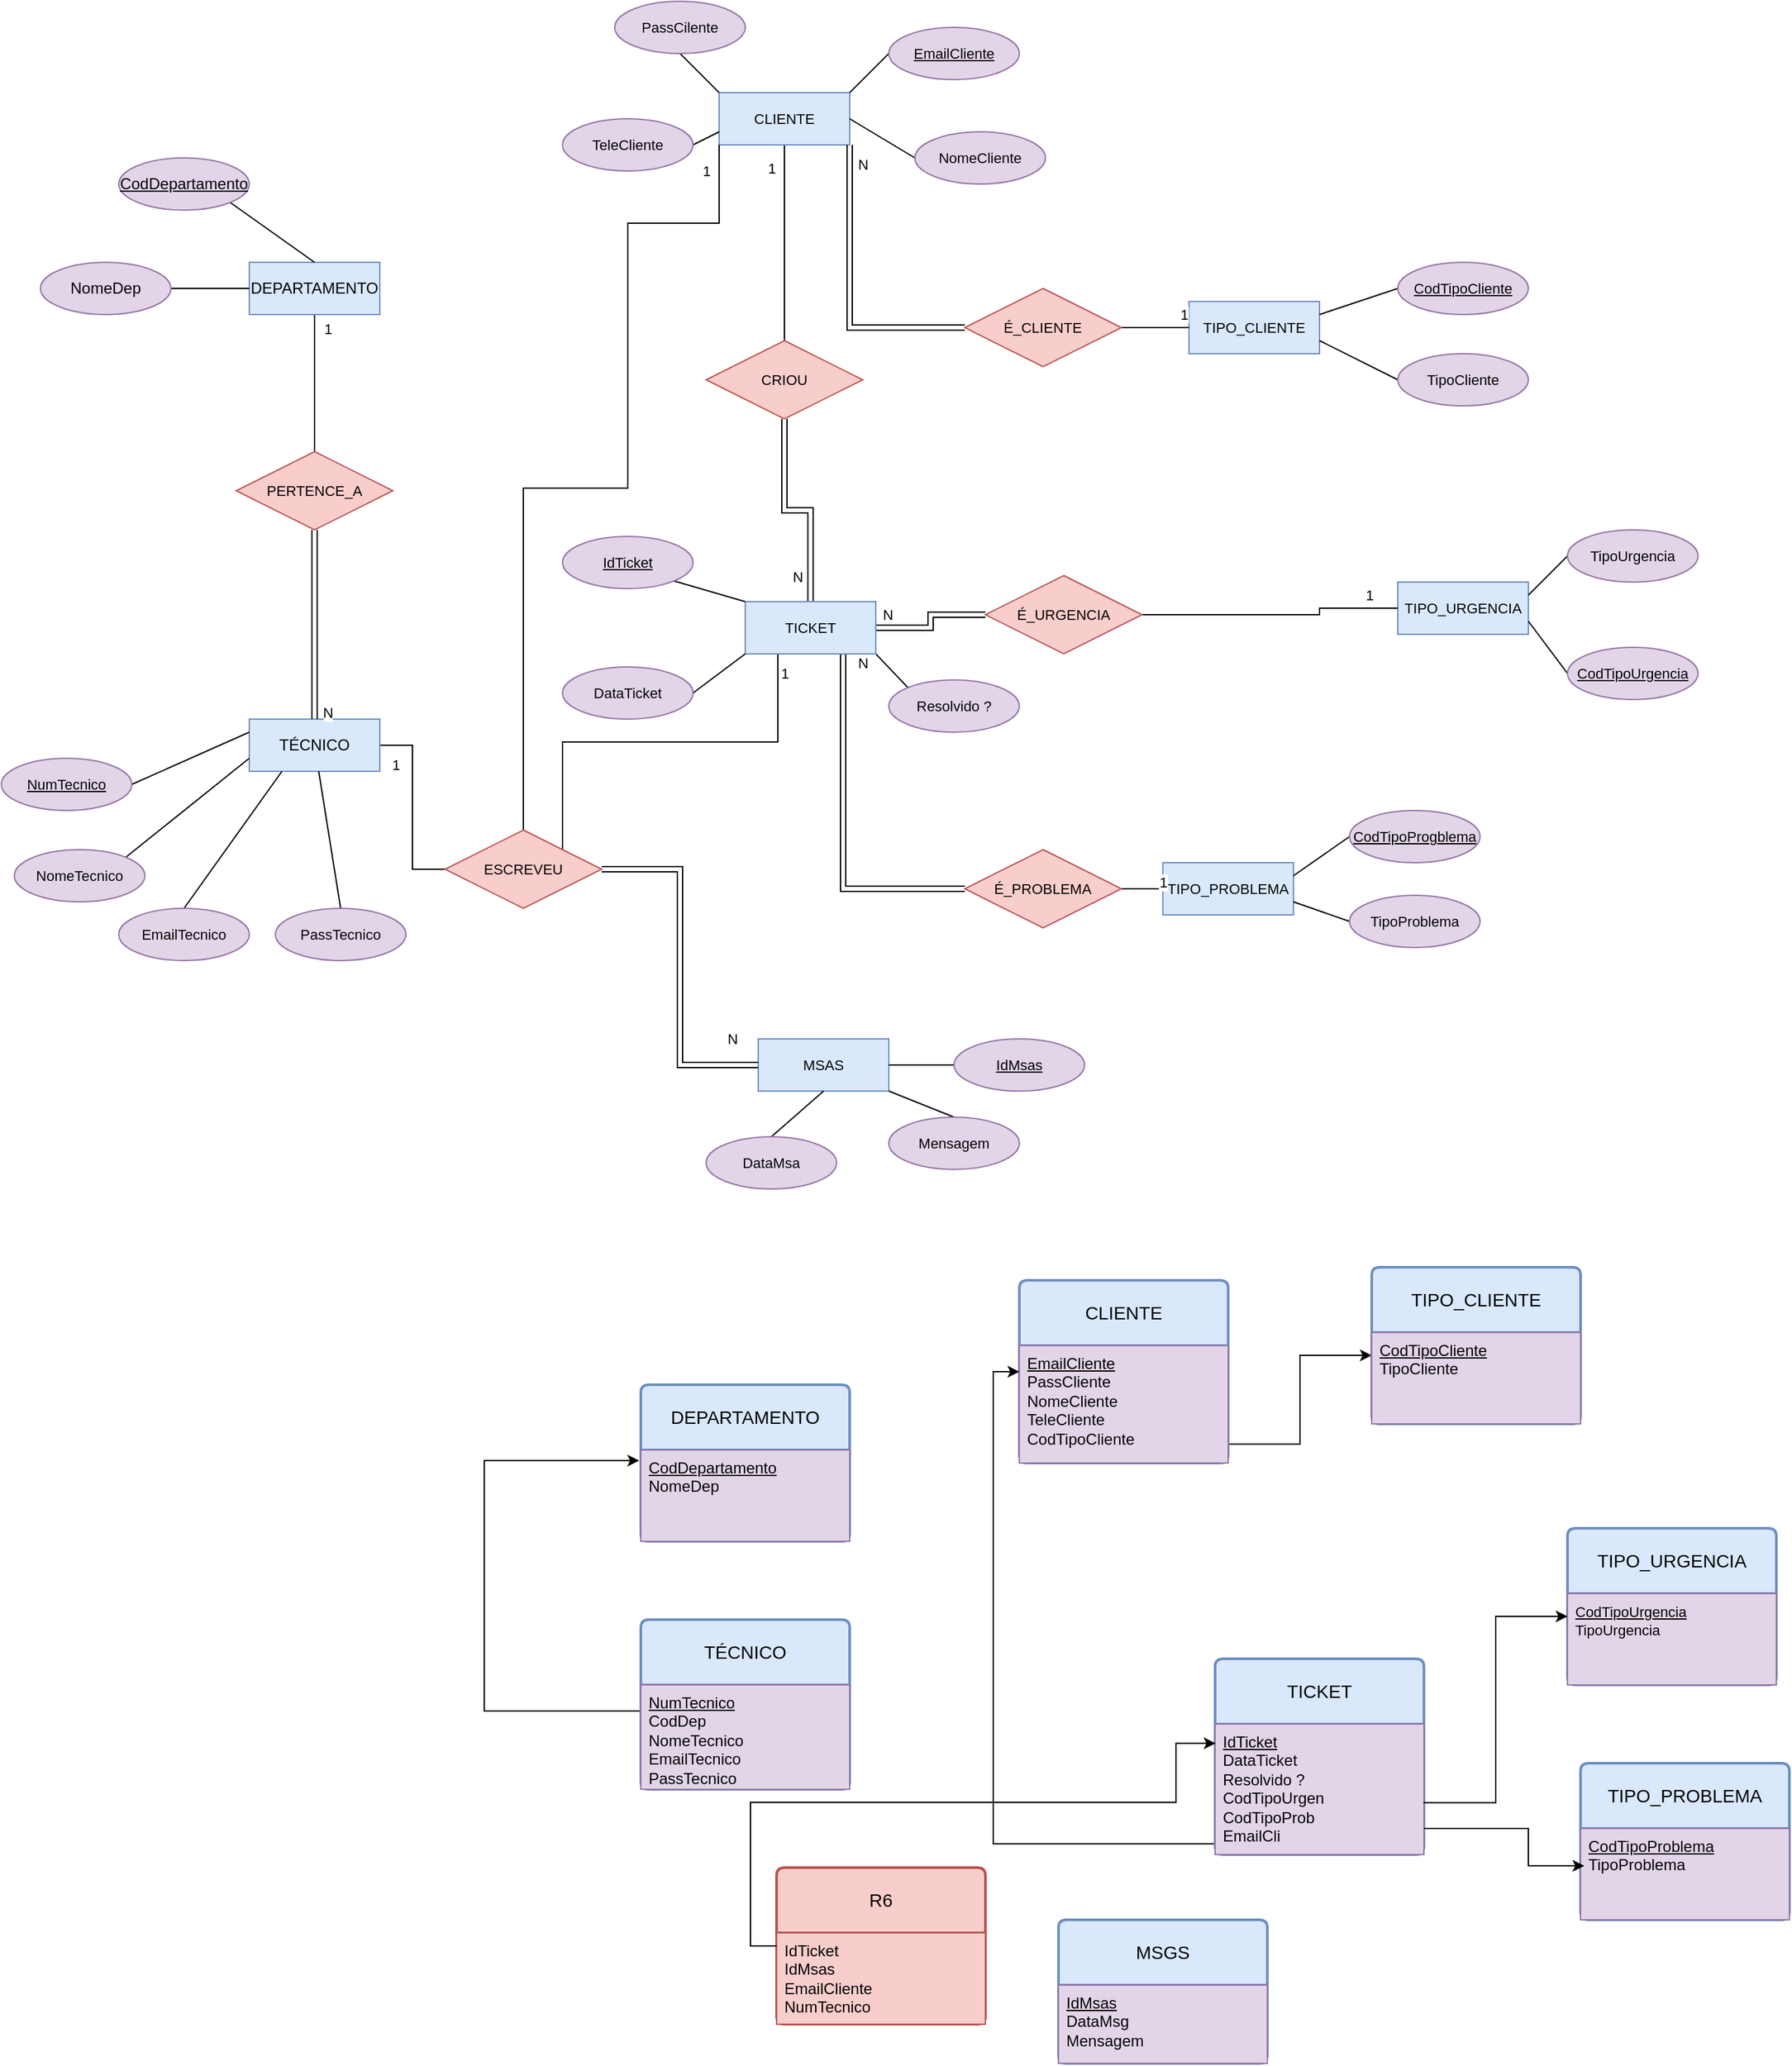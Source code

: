 <mxfile version="28.2.7">
  <diagram name="Página-1" id="ovCe7hbLdK3G4paKLihs">
    <mxGraphModel dx="2222" dy="2057" grid="1" gridSize="10" guides="1" tooltips="1" connect="1" arrows="1" fold="1" page="1" pageScale="1" pageWidth="827" pageHeight="1169" math="0" shadow="0">
      <root>
        <mxCell id="0" />
        <mxCell id="1" parent="0" />
        <mxCell id="nXeLx6OuXh_c5-dd6drx-55" style="edgeStyle=orthogonalEdgeStyle;shape=connector;rounded=0;orthogonalLoop=1;jettySize=auto;html=1;exitX=0.5;exitY=1;exitDx=0;exitDy=0;entryX=0.5;entryY=0;entryDx=0;entryDy=0;strokeColor=default;align=center;verticalAlign=middle;fontFamily=Helvetica;fontSize=11;fontColor=default;labelBackgroundColor=default;endArrow=none;endFill=0;" parent="1" source="nXeLx6OuXh_c5-dd6drx-1" target="nXeLx6OuXh_c5-dd6drx-54" edge="1">
          <mxGeometry relative="1" as="geometry" />
        </mxCell>
        <mxCell id="nXeLx6OuXh_c5-dd6drx-58" value="1" style="edgeLabel;html=1;align=center;verticalAlign=middle;resizable=0;points=[];fontFamily=Helvetica;fontSize=11;fontColor=default;labelBackgroundColor=default;" parent="nXeLx6OuXh_c5-dd6drx-55" vertex="1" connectable="0">
          <mxGeometry x="-0.873" y="2" relative="1" as="geometry">
            <mxPoint x="8" y="4" as="offset" />
          </mxGeometry>
        </mxCell>
        <mxCell id="nXeLx6OuXh_c5-dd6drx-1" value="DEPARTAMENTO" style="whiteSpace=wrap;html=1;align=center;fillColor=#dae8fc;strokeColor=#6c8ebf;labelBackgroundColor=none;" parent="1" vertex="1">
          <mxGeometry x="-620" y="-940" width="100" height="40" as="geometry" />
        </mxCell>
        <mxCell id="nXeLx6OuXh_c5-dd6drx-6" style="rounded=0;orthogonalLoop=1;jettySize=auto;html=1;exitX=1;exitY=1;exitDx=0;exitDy=0;entryX=0.5;entryY=0;entryDx=0;entryDy=0;endArrow=none;endFill=0;" parent="1" source="nXeLx6OuXh_c5-dd6drx-3" target="nXeLx6OuXh_c5-dd6drx-1" edge="1">
          <mxGeometry relative="1" as="geometry" />
        </mxCell>
        <mxCell id="nXeLx6OuXh_c5-dd6drx-3" value="CodDepartamento" style="ellipse;whiteSpace=wrap;html=1;align=center;fontStyle=4;labelBackgroundColor=none;fillColor=#e1d5e7;strokeColor=#9673a6;" parent="1" vertex="1">
          <mxGeometry x="-720" y="-1020" width="100" height="40" as="geometry" />
        </mxCell>
        <mxCell id="nXeLx6OuXh_c5-dd6drx-7" style="edgeStyle=none;shape=connector;rounded=0;orthogonalLoop=1;jettySize=auto;html=1;exitX=1;exitY=0.5;exitDx=0;exitDy=0;entryX=0;entryY=0.5;entryDx=0;entryDy=0;strokeColor=default;align=center;verticalAlign=middle;fontFamily=Helvetica;fontSize=11;fontColor=default;labelBackgroundColor=default;endArrow=none;endFill=0;" parent="1" source="nXeLx6OuXh_c5-dd6drx-4" target="nXeLx6OuXh_c5-dd6drx-1" edge="1">
          <mxGeometry relative="1" as="geometry" />
        </mxCell>
        <mxCell id="nXeLx6OuXh_c5-dd6drx-4" value="NomeDep" style="ellipse;whiteSpace=wrap;html=1;align=center;labelBackgroundColor=none;fillColor=#e1d5e7;strokeColor=#9673a6;" parent="1" vertex="1">
          <mxGeometry x="-780" y="-940" width="100" height="40" as="geometry" />
        </mxCell>
        <mxCell id="nXeLx6OuXh_c5-dd6drx-82" style="edgeStyle=orthogonalEdgeStyle;shape=connector;rounded=0;orthogonalLoop=1;jettySize=auto;html=1;exitX=1;exitY=0.5;exitDx=0;exitDy=0;entryX=0;entryY=0.5;entryDx=0;entryDy=0;strokeColor=default;align=center;verticalAlign=middle;fontFamily=Helvetica;fontSize=11;fontColor=default;labelBackgroundColor=default;endArrow=none;endFill=0;" parent="1" source="nXeLx6OuXh_c5-dd6drx-5" target="nXeLx6OuXh_c5-dd6drx-81" edge="1">
          <mxGeometry relative="1" as="geometry" />
        </mxCell>
        <mxCell id="nXeLx6OuXh_c5-dd6drx-86" value="1" style="edgeLabel;html=1;align=center;verticalAlign=middle;resizable=0;points=[];fontFamily=Helvetica;fontSize=11;fontColor=default;labelBackgroundColor=default;" parent="nXeLx6OuXh_c5-dd6drx-82" vertex="1" connectable="0">
          <mxGeometry x="-0.836" y="-3" relative="1" as="geometry">
            <mxPoint y="12" as="offset" />
          </mxGeometry>
        </mxCell>
        <mxCell id="nXeLx6OuXh_c5-dd6drx-5" value="TÉCNICO" style="whiteSpace=wrap;html=1;align=center;fillColor=#dae8fc;strokeColor=#6c8ebf;labelBackgroundColor=none;" parent="1" vertex="1">
          <mxGeometry x="-620" y="-590" width="100" height="40" as="geometry" />
        </mxCell>
        <mxCell id="nXeLx6OuXh_c5-dd6drx-15" style="edgeStyle=none;shape=connector;rounded=0;orthogonalLoop=1;jettySize=auto;html=1;exitX=1;exitY=0.5;exitDx=0;exitDy=0;entryX=0;entryY=0.25;entryDx=0;entryDy=0;strokeColor=default;align=center;verticalAlign=middle;fontFamily=Helvetica;fontSize=11;fontColor=default;labelBackgroundColor=default;endArrow=none;endFill=0;" parent="1" source="nXeLx6OuXh_c5-dd6drx-8" target="nXeLx6OuXh_c5-dd6drx-5" edge="1">
          <mxGeometry relative="1" as="geometry" />
        </mxCell>
        <mxCell id="nXeLx6OuXh_c5-dd6drx-8" value="NumTecnico" style="ellipse;whiteSpace=wrap;html=1;align=center;fontStyle=4;fontFamily=Helvetica;fontSize=11;labelBackgroundColor=none;fillColor=#e1d5e7;strokeColor=#9673a6;" parent="1" vertex="1">
          <mxGeometry x="-810" y="-560" width="100" height="40" as="geometry" />
        </mxCell>
        <mxCell id="nXeLx6OuXh_c5-dd6drx-14" style="edgeStyle=none;shape=connector;rounded=0;orthogonalLoop=1;jettySize=auto;html=1;exitX=1;exitY=0;exitDx=0;exitDy=0;entryX=0;entryY=0.75;entryDx=0;entryDy=0;strokeColor=default;align=center;verticalAlign=middle;fontFamily=Helvetica;fontSize=11;fontColor=default;labelBackgroundColor=default;endArrow=none;endFill=0;" parent="1" source="nXeLx6OuXh_c5-dd6drx-9" target="nXeLx6OuXh_c5-dd6drx-5" edge="1">
          <mxGeometry relative="1" as="geometry" />
        </mxCell>
        <mxCell id="nXeLx6OuXh_c5-dd6drx-9" value="NomeTecnico" style="ellipse;whiteSpace=wrap;html=1;align=center;fontFamily=Helvetica;fontSize=11;labelBackgroundColor=none;fillColor=#e1d5e7;strokeColor=#9673a6;" parent="1" vertex="1">
          <mxGeometry x="-800" y="-490" width="100" height="40" as="geometry" />
        </mxCell>
        <mxCell id="nXeLx6OuXh_c5-dd6drx-12" style="edgeStyle=none;shape=connector;rounded=0;orthogonalLoop=1;jettySize=auto;html=1;exitX=0.5;exitY=0;exitDx=0;exitDy=0;strokeColor=default;align=center;verticalAlign=middle;fontFamily=Helvetica;fontSize=11;fontColor=default;labelBackgroundColor=default;endArrow=none;endFill=0;" parent="1" source="nXeLx6OuXh_c5-dd6drx-10" target="nXeLx6OuXh_c5-dd6drx-5" edge="1">
          <mxGeometry relative="1" as="geometry">
            <mxPoint x="-635" y="-375" as="targetPoint" />
          </mxGeometry>
        </mxCell>
        <mxCell id="nXeLx6OuXh_c5-dd6drx-10" value="PassTecnico" style="ellipse;whiteSpace=wrap;html=1;align=center;fontFamily=Helvetica;fontSize=11;labelBackgroundColor=none;fillColor=#e1d5e7;strokeColor=#9673a6;" parent="1" vertex="1">
          <mxGeometry x="-600" y="-445" width="100" height="40" as="geometry" />
        </mxCell>
        <mxCell id="nXeLx6OuXh_c5-dd6drx-13" style="edgeStyle=none;shape=connector;rounded=0;orthogonalLoop=1;jettySize=auto;html=1;exitX=0.5;exitY=0;exitDx=0;exitDy=0;entryX=0.25;entryY=1;entryDx=0;entryDy=0;strokeColor=default;align=center;verticalAlign=middle;fontFamily=Helvetica;fontSize=11;fontColor=default;labelBackgroundColor=default;endArrow=none;endFill=0;" parent="1" source="nXeLx6OuXh_c5-dd6drx-11" target="nXeLx6OuXh_c5-dd6drx-5" edge="1">
          <mxGeometry relative="1" as="geometry" />
        </mxCell>
        <mxCell id="nXeLx6OuXh_c5-dd6drx-11" value="EmailTecnico" style="ellipse;whiteSpace=wrap;html=1;align=center;fontFamily=Helvetica;fontSize=11;labelBackgroundColor=none;fillColor=#e1d5e7;strokeColor=#9673a6;" parent="1" vertex="1">
          <mxGeometry x="-720" y="-445" width="100" height="40" as="geometry" />
        </mxCell>
        <mxCell id="nXeLx6OuXh_c5-dd6drx-61" style="edgeStyle=orthogonalEdgeStyle;shape=connector;rounded=0;orthogonalLoop=1;jettySize=auto;html=1;exitX=0.5;exitY=1;exitDx=0;exitDy=0;entryX=0.5;entryY=0;entryDx=0;entryDy=0;strokeColor=default;align=center;verticalAlign=middle;fontFamily=Helvetica;fontSize=11;fontColor=default;labelBackgroundColor=default;endArrow=none;endFill=0;" parent="1" source="nXeLx6OuXh_c5-dd6drx-16" target="nXeLx6OuXh_c5-dd6drx-60" edge="1">
          <mxGeometry relative="1" as="geometry" />
        </mxCell>
        <mxCell id="nXeLx6OuXh_c5-dd6drx-63" value="1" style="edgeLabel;html=1;align=center;verticalAlign=middle;resizable=0;points=[];fontFamily=Helvetica;fontSize=11;fontColor=default;labelBackgroundColor=default;" parent="nXeLx6OuXh_c5-dd6drx-61" vertex="1" connectable="0">
          <mxGeometry x="-0.705" y="-3" relative="1" as="geometry">
            <mxPoint x="-7" y="-4" as="offset" />
          </mxGeometry>
        </mxCell>
        <mxCell id="nXeLx6OuXh_c5-dd6drx-16" value="CLIENTE" style="whiteSpace=wrap;html=1;align=center;fontFamily=Helvetica;fontSize=11;labelBackgroundColor=none;fillColor=#dae8fc;strokeColor=#6c8ebf;" parent="1" vertex="1">
          <mxGeometry x="-260" y="-1070" width="100" height="40" as="geometry" />
        </mxCell>
        <mxCell id="nXeLx6OuXh_c5-dd6drx-27" style="edgeStyle=none;shape=connector;rounded=0;orthogonalLoop=1;jettySize=auto;html=1;exitX=0;exitY=0.5;exitDx=0;exitDy=0;entryX=1;entryY=0;entryDx=0;entryDy=0;strokeColor=default;align=center;verticalAlign=middle;fontFamily=Helvetica;fontSize=11;fontColor=default;labelBackgroundColor=default;endArrow=none;endFill=0;" parent="1" source="nXeLx6OuXh_c5-dd6drx-18" target="nXeLx6OuXh_c5-dd6drx-16" edge="1">
          <mxGeometry relative="1" as="geometry" />
        </mxCell>
        <mxCell id="nXeLx6OuXh_c5-dd6drx-18" value="EmailCliente" style="ellipse;whiteSpace=wrap;html=1;align=center;fontStyle=4;fontFamily=Helvetica;fontSize=11;labelBackgroundColor=none;fillColor=#e1d5e7;strokeColor=#9673a6;" parent="1" vertex="1">
          <mxGeometry x="-130" y="-1120" width="100" height="40" as="geometry" />
        </mxCell>
        <mxCell id="nXeLx6OuXh_c5-dd6drx-28" style="edgeStyle=none;shape=connector;rounded=0;orthogonalLoop=1;jettySize=auto;html=1;exitX=0;exitY=0.5;exitDx=0;exitDy=0;entryX=1;entryY=0.5;entryDx=0;entryDy=0;strokeColor=default;align=center;verticalAlign=middle;fontFamily=Helvetica;fontSize=11;fontColor=default;labelBackgroundColor=default;endArrow=none;endFill=0;" parent="1" source="nXeLx6OuXh_c5-dd6drx-19" target="nXeLx6OuXh_c5-dd6drx-16" edge="1">
          <mxGeometry relative="1" as="geometry" />
        </mxCell>
        <mxCell id="nXeLx6OuXh_c5-dd6drx-19" value="NomeCliente" style="ellipse;whiteSpace=wrap;html=1;align=center;fontFamily=Helvetica;fontSize=11;labelBackgroundColor=none;fillColor=#e1d5e7;strokeColor=#9673a6;" parent="1" vertex="1">
          <mxGeometry x="-110" y="-1040" width="100" height="40" as="geometry" />
        </mxCell>
        <mxCell id="nXeLx6OuXh_c5-dd6drx-29" style="edgeStyle=none;shape=connector;rounded=0;orthogonalLoop=1;jettySize=auto;html=1;exitX=0.5;exitY=1;exitDx=0;exitDy=0;entryX=0;entryY=0;entryDx=0;entryDy=0;strokeColor=default;align=center;verticalAlign=middle;fontFamily=Helvetica;fontSize=11;fontColor=default;labelBackgroundColor=default;endArrow=none;endFill=0;" parent="1" source="nXeLx6OuXh_c5-dd6drx-20" target="nXeLx6OuXh_c5-dd6drx-16" edge="1">
          <mxGeometry relative="1" as="geometry" />
        </mxCell>
        <mxCell id="nXeLx6OuXh_c5-dd6drx-20" value="PassCilente" style="ellipse;whiteSpace=wrap;html=1;align=center;fontFamily=Helvetica;fontSize=11;labelBackgroundColor=none;fillColor=#e1d5e7;strokeColor=#9673a6;" parent="1" vertex="1">
          <mxGeometry x="-340" y="-1140" width="100" height="40" as="geometry" />
        </mxCell>
        <mxCell id="nXeLx6OuXh_c5-dd6drx-21" value="MSAS" style="whiteSpace=wrap;html=1;align=center;fontFamily=Helvetica;fontSize=11;labelBackgroundColor=none;fillColor=#dae8fc;strokeColor=#6c8ebf;" parent="1" vertex="1">
          <mxGeometry x="-230" y="-345" width="100" height="40" as="geometry" />
        </mxCell>
        <mxCell id="nXeLx6OuXh_c5-dd6drx-25" style="edgeStyle=none;shape=connector;rounded=0;orthogonalLoop=1;jettySize=auto;html=1;exitX=0.5;exitY=0;exitDx=0;exitDy=0;entryX=0.5;entryY=1;entryDx=0;entryDy=0;strokeColor=default;align=center;verticalAlign=middle;fontFamily=Helvetica;fontSize=11;fontColor=default;labelBackgroundColor=default;endArrow=none;endFill=0;" parent="1" source="nXeLx6OuXh_c5-dd6drx-22" target="nXeLx6OuXh_c5-dd6drx-21" edge="1">
          <mxGeometry relative="1" as="geometry" />
        </mxCell>
        <mxCell id="nXeLx6OuXh_c5-dd6drx-22" value="DataMsa" style="ellipse;whiteSpace=wrap;html=1;align=center;fontFamily=Helvetica;fontSize=11;labelBackgroundColor=none;fillColor=#e1d5e7;strokeColor=#9673a6;" parent="1" vertex="1">
          <mxGeometry x="-270" y="-270" width="100" height="40" as="geometry" />
        </mxCell>
        <mxCell id="nXeLx6OuXh_c5-dd6drx-24" style="edgeStyle=none;shape=connector;rounded=0;orthogonalLoop=1;jettySize=auto;html=1;exitX=0.5;exitY=0;exitDx=0;exitDy=0;entryX=1;entryY=1;entryDx=0;entryDy=0;strokeColor=default;align=center;verticalAlign=middle;fontFamily=Helvetica;fontSize=11;fontColor=default;labelBackgroundColor=default;endArrow=none;endFill=0;" parent="1" source="nXeLx6OuXh_c5-dd6drx-23" target="nXeLx6OuXh_c5-dd6drx-21" edge="1">
          <mxGeometry relative="1" as="geometry" />
        </mxCell>
        <mxCell id="nXeLx6OuXh_c5-dd6drx-23" value="Mensagem" style="ellipse;whiteSpace=wrap;html=1;align=center;fontFamily=Helvetica;fontSize=11;labelBackgroundColor=none;fillColor=#e1d5e7;strokeColor=#9673a6;" parent="1" vertex="1">
          <mxGeometry x="-130" y="-285" width="100" height="40" as="geometry" />
        </mxCell>
        <mxCell id="nXeLx6OuXh_c5-dd6drx-30" style="edgeStyle=none;shape=connector;rounded=0;orthogonalLoop=1;jettySize=auto;html=1;exitX=1;exitY=0.5;exitDx=0;exitDy=0;entryX=0;entryY=0.75;entryDx=0;entryDy=0;strokeColor=default;align=center;verticalAlign=middle;fontFamily=Helvetica;fontSize=11;fontColor=default;labelBackgroundColor=default;endArrow=none;endFill=0;" parent="1" source="nXeLx6OuXh_c5-dd6drx-26" target="nXeLx6OuXh_c5-dd6drx-16" edge="1">
          <mxGeometry relative="1" as="geometry" />
        </mxCell>
        <mxCell id="nXeLx6OuXh_c5-dd6drx-26" value="TeleCliente" style="ellipse;whiteSpace=wrap;html=1;align=center;fontFamily=Helvetica;fontSize=11;labelBackgroundColor=none;fillColor=#e1d5e7;strokeColor=#9673a6;" parent="1" vertex="1">
          <mxGeometry x="-380" y="-1050" width="100" height="40" as="geometry" />
        </mxCell>
        <mxCell id="nXeLx6OuXh_c5-dd6drx-40" style="edgeStyle=none;shape=connector;rounded=0;orthogonalLoop=1;jettySize=auto;html=1;exitX=1;exitY=1;exitDx=0;exitDy=0;entryX=0;entryY=0;entryDx=0;entryDy=0;strokeColor=default;align=center;verticalAlign=middle;fontFamily=Helvetica;fontSize=11;fontColor=default;labelBackgroundColor=default;endArrow=none;endFill=0;" parent="1" source="nXeLx6OuXh_c5-dd6drx-31" target="nXeLx6OuXh_c5-dd6drx-35" edge="1">
          <mxGeometry relative="1" as="geometry" />
        </mxCell>
        <mxCell id="nXeLx6OuXh_c5-dd6drx-62" style="edgeStyle=orthogonalEdgeStyle;shape=link;rounded=0;orthogonalLoop=1;jettySize=auto;html=1;exitX=0.5;exitY=0;exitDx=0;exitDy=0;entryX=0.5;entryY=1;entryDx=0;entryDy=0;strokeColor=default;align=center;verticalAlign=middle;fontFamily=Helvetica;fontSize=11;fontColor=default;labelBackgroundColor=default;endArrow=none;endFill=0;" parent="1" source="nXeLx6OuXh_c5-dd6drx-31" target="nXeLx6OuXh_c5-dd6drx-60" edge="1">
          <mxGeometry relative="1" as="geometry" />
        </mxCell>
        <mxCell id="nXeLx6OuXh_c5-dd6drx-64" value="N" style="edgeLabel;html=1;align=center;verticalAlign=middle;resizable=0;points=[];fontFamily=Helvetica;fontSize=11;fontColor=default;labelBackgroundColor=default;" parent="nXeLx6OuXh_c5-dd6drx-62" vertex="1" connectable="0">
          <mxGeometry x="-0.773" y="2" relative="1" as="geometry">
            <mxPoint x="-8" y="-1" as="offset" />
          </mxGeometry>
        </mxCell>
        <mxCell id="nXeLx6OuXh_c5-dd6drx-70" style="edgeStyle=orthogonalEdgeStyle;shape=link;rounded=0;orthogonalLoop=1;jettySize=auto;html=1;exitX=1;exitY=0.5;exitDx=0;exitDy=0;entryX=0;entryY=0.5;entryDx=0;entryDy=0;strokeColor=default;align=center;verticalAlign=middle;fontFamily=Helvetica;fontSize=11;fontColor=default;labelBackgroundColor=default;endArrow=none;endFill=0;" parent="1" source="nXeLx6OuXh_c5-dd6drx-31" target="nXeLx6OuXh_c5-dd6drx-69" edge="1">
          <mxGeometry relative="1" as="geometry" />
        </mxCell>
        <mxCell id="nXeLx6OuXh_c5-dd6drx-75" value="N" style="edgeLabel;html=1;align=center;verticalAlign=middle;resizable=0;points=[];fontFamily=Helvetica;fontSize=11;fontColor=default;labelBackgroundColor=default;" parent="nXeLx6OuXh_c5-dd6drx-70" vertex="1" connectable="0">
          <mxGeometry x="-0.775" y="1" relative="1" as="geometry">
            <mxPoint x="-2" y="-9" as="offset" />
          </mxGeometry>
        </mxCell>
        <mxCell id="nXeLx6OuXh_c5-dd6drx-77" style="edgeStyle=orthogonalEdgeStyle;shape=link;rounded=0;orthogonalLoop=1;jettySize=auto;html=1;exitX=0.75;exitY=1;exitDx=0;exitDy=0;entryX=0;entryY=0.5;entryDx=0;entryDy=0;strokeColor=default;align=center;verticalAlign=middle;fontFamily=Helvetica;fontSize=11;fontColor=default;labelBackgroundColor=default;endArrow=none;endFill=0;" parent="1" source="nXeLx6OuXh_c5-dd6drx-31" target="nXeLx6OuXh_c5-dd6drx-76" edge="1">
          <mxGeometry relative="1" as="geometry" />
        </mxCell>
        <mxCell id="nXeLx6OuXh_c5-dd6drx-80" value="N" style="edgeLabel;html=1;align=center;verticalAlign=middle;resizable=0;points=[];fontFamily=Helvetica;fontSize=11;fontColor=default;labelBackgroundColor=default;" parent="nXeLx6OuXh_c5-dd6drx-77" vertex="1" connectable="0">
          <mxGeometry x="-0.912" relative="1" as="geometry">
            <mxPoint x="15" y="-5" as="offset" />
          </mxGeometry>
        </mxCell>
        <mxCell id="hf-wOzpjbwvLanX_zaTU-8" style="edgeStyle=orthogonalEdgeStyle;rounded=0;orthogonalLoop=1;jettySize=auto;html=1;exitX=0.25;exitY=1;exitDx=0;exitDy=0;entryX=1;entryY=0;entryDx=0;entryDy=0;endArrow=none;endFill=0;" edge="1" parent="1" source="nXeLx6OuXh_c5-dd6drx-31" target="nXeLx6OuXh_c5-dd6drx-81">
          <mxGeometry relative="1" as="geometry" />
        </mxCell>
        <mxCell id="hf-wOzpjbwvLanX_zaTU-9" value="1" style="edgeLabel;html=1;align=center;verticalAlign=middle;resizable=0;points=[];" vertex="1" connectable="0" parent="hf-wOzpjbwvLanX_zaTU-8">
          <mxGeometry x="-0.876" y="-1" relative="1" as="geometry">
            <mxPoint x="6" y="-5" as="offset" />
          </mxGeometry>
        </mxCell>
        <mxCell id="nXeLx6OuXh_c5-dd6drx-31" value="TICKET" style="whiteSpace=wrap;html=1;align=center;fontFamily=Helvetica;fontSize=11;labelBackgroundColor=none;fillColor=#dae8fc;strokeColor=#6c8ebf;" parent="1" vertex="1">
          <mxGeometry x="-240" y="-680" width="100" height="40" as="geometry" />
        </mxCell>
        <mxCell id="nXeLx6OuXh_c5-dd6drx-32" value="TIPO_CLIENTE" style="whiteSpace=wrap;html=1;align=center;fontFamily=Helvetica;fontSize=11;labelBackgroundColor=none;fillColor=#dae8fc;strokeColor=#6c8ebf;" parent="1" vertex="1">
          <mxGeometry x="100" y="-910" width="100" height="40" as="geometry" />
        </mxCell>
        <mxCell id="nXeLx6OuXh_c5-dd6drx-33" value="TIPO_URGENCIA" style="whiteSpace=wrap;html=1;align=center;fontFamily=Helvetica;fontSize=11;labelBackgroundColor=none;fillColor=#dae8fc;strokeColor=#6c8ebf;" parent="1" vertex="1">
          <mxGeometry x="260" y="-695" width="100" height="40" as="geometry" />
        </mxCell>
        <mxCell id="nXeLx6OuXh_c5-dd6drx-34" value="TIPO_PROBLEMA" style="whiteSpace=wrap;html=1;align=center;fontFamily=Helvetica;fontSize=11;labelBackgroundColor=none;fillColor=#dae8fc;strokeColor=#6c8ebf;" parent="1" vertex="1">
          <mxGeometry x="80" y="-480" width="100" height="40" as="geometry" />
        </mxCell>
        <mxCell id="nXeLx6OuXh_c5-dd6drx-35" value="Resolvido ?" style="ellipse;whiteSpace=wrap;html=1;align=center;fontFamily=Helvetica;fontSize=11;labelBackgroundColor=none;fillColor=#e1d5e7;strokeColor=#9673a6;" parent="1" vertex="1">
          <mxGeometry x="-130" y="-620" width="100" height="40" as="geometry" />
        </mxCell>
        <mxCell id="nXeLx6OuXh_c5-dd6drx-39" style="edgeStyle=none;shape=connector;rounded=0;orthogonalLoop=1;jettySize=auto;html=1;exitX=1;exitY=0.5;exitDx=0;exitDy=0;entryX=0;entryY=1;entryDx=0;entryDy=0;strokeColor=default;align=center;verticalAlign=middle;fontFamily=Helvetica;fontSize=11;fontColor=default;labelBackgroundColor=default;endArrow=none;endFill=0;" parent="1" source="nXeLx6OuXh_c5-dd6drx-36" target="nXeLx6OuXh_c5-dd6drx-31" edge="1">
          <mxGeometry relative="1" as="geometry" />
        </mxCell>
        <mxCell id="nXeLx6OuXh_c5-dd6drx-36" value="DataTicket" style="ellipse;whiteSpace=wrap;html=1;align=center;fontFamily=Helvetica;fontSize=11;labelBackgroundColor=none;fillColor=#e1d5e7;strokeColor=#9673a6;" parent="1" vertex="1">
          <mxGeometry x="-380" y="-630" width="100" height="40" as="geometry" />
        </mxCell>
        <mxCell id="nXeLx6OuXh_c5-dd6drx-38" style="edgeStyle=none;shape=connector;rounded=0;orthogonalLoop=1;jettySize=auto;html=1;exitX=1;exitY=1;exitDx=0;exitDy=0;entryX=0;entryY=0;entryDx=0;entryDy=0;strokeColor=default;align=center;verticalAlign=middle;fontFamily=Helvetica;fontSize=11;fontColor=default;labelBackgroundColor=default;endArrow=none;endFill=0;" parent="1" source="nXeLx6OuXh_c5-dd6drx-37" target="nXeLx6OuXh_c5-dd6drx-31" edge="1">
          <mxGeometry relative="1" as="geometry" />
        </mxCell>
        <mxCell id="nXeLx6OuXh_c5-dd6drx-37" value="IdTicket" style="ellipse;whiteSpace=wrap;html=1;align=center;fontStyle=4;fontFamily=Helvetica;fontSize=11;labelBackgroundColor=none;fillColor=#e1d5e7;strokeColor=#9673a6;" parent="1" vertex="1">
          <mxGeometry x="-380" y="-730" width="100" height="40" as="geometry" />
        </mxCell>
        <mxCell id="nXeLx6OuXh_c5-dd6drx-47" style="edgeStyle=none;shape=connector;rounded=0;orthogonalLoop=1;jettySize=auto;html=1;exitX=0;exitY=0.5;exitDx=0;exitDy=0;entryX=1;entryY=0.75;entryDx=0;entryDy=0;strokeColor=default;align=center;verticalAlign=middle;fontFamily=Helvetica;fontSize=11;fontColor=default;labelBackgroundColor=default;endArrow=none;endFill=0;" parent="1" source="nXeLx6OuXh_c5-dd6drx-42" target="nXeLx6OuXh_c5-dd6drx-32" edge="1">
          <mxGeometry relative="1" as="geometry" />
        </mxCell>
        <mxCell id="nXeLx6OuXh_c5-dd6drx-42" value="TipoCliente" style="ellipse;whiteSpace=wrap;html=1;align=center;fontFamily=Helvetica;fontSize=11;labelBackgroundColor=none;fillColor=#e1d5e7;strokeColor=#9673a6;" parent="1" vertex="1">
          <mxGeometry x="260" y="-870" width="100" height="40" as="geometry" />
        </mxCell>
        <mxCell id="nXeLx6OuXh_c5-dd6drx-46" style="edgeStyle=none;shape=connector;rounded=0;orthogonalLoop=1;jettySize=auto;html=1;exitX=0;exitY=0.5;exitDx=0;exitDy=0;entryX=1;entryY=0.25;entryDx=0;entryDy=0;strokeColor=default;align=center;verticalAlign=middle;fontFamily=Helvetica;fontSize=11;fontColor=default;labelBackgroundColor=default;endArrow=none;endFill=0;" parent="1" source="nXeLx6OuXh_c5-dd6drx-43" target="nXeLx6OuXh_c5-dd6drx-32" edge="1">
          <mxGeometry relative="1" as="geometry" />
        </mxCell>
        <mxCell id="nXeLx6OuXh_c5-dd6drx-43" value="CodTipoCliente" style="ellipse;whiteSpace=wrap;html=1;align=center;fontStyle=4;fontFamily=Helvetica;fontSize=11;labelBackgroundColor=none;fillColor=#e1d5e7;strokeColor=#9673a6;" parent="1" vertex="1">
          <mxGeometry x="260" y="-940" width="100" height="40" as="geometry" />
        </mxCell>
        <mxCell id="nXeLx6OuXh_c5-dd6drx-49" style="edgeStyle=none;shape=connector;rounded=0;orthogonalLoop=1;jettySize=auto;html=1;exitX=0;exitY=0.5;exitDx=0;exitDy=0;entryX=1;entryY=0.75;entryDx=0;entryDy=0;strokeColor=default;align=center;verticalAlign=middle;fontFamily=Helvetica;fontSize=11;fontColor=default;labelBackgroundColor=default;endArrow=none;endFill=0;" parent="1" source="nXeLx6OuXh_c5-dd6drx-44" target="nXeLx6OuXh_c5-dd6drx-33" edge="1">
          <mxGeometry relative="1" as="geometry" />
        </mxCell>
        <mxCell id="nXeLx6OuXh_c5-dd6drx-44" value="CodTipoUrgencia" style="ellipse;whiteSpace=wrap;html=1;align=center;fontStyle=4;fontFamily=Helvetica;fontSize=11;labelBackgroundColor=none;fillColor=#e1d5e7;strokeColor=#9673a6;" parent="1" vertex="1">
          <mxGeometry x="390" y="-645" width="100" height="40" as="geometry" />
        </mxCell>
        <mxCell id="nXeLx6OuXh_c5-dd6drx-48" style="edgeStyle=none;shape=connector;rounded=0;orthogonalLoop=1;jettySize=auto;html=1;exitX=0;exitY=0.5;exitDx=0;exitDy=0;entryX=1;entryY=0.25;entryDx=0;entryDy=0;strokeColor=default;align=center;verticalAlign=middle;fontFamily=Helvetica;fontSize=11;fontColor=default;labelBackgroundColor=default;endArrow=none;endFill=0;" parent="1" source="nXeLx6OuXh_c5-dd6drx-45" target="nXeLx6OuXh_c5-dd6drx-33" edge="1">
          <mxGeometry relative="1" as="geometry" />
        </mxCell>
        <mxCell id="nXeLx6OuXh_c5-dd6drx-45" value="TipoUrgencia" style="ellipse;whiteSpace=wrap;html=1;align=center;fontFamily=Helvetica;fontSize=11;labelBackgroundColor=none;fillColor=#e1d5e7;strokeColor=#9673a6;" parent="1" vertex="1">
          <mxGeometry x="390" y="-735" width="100" height="40" as="geometry" />
        </mxCell>
        <mxCell id="nXeLx6OuXh_c5-dd6drx-53" style="edgeStyle=none;shape=connector;rounded=0;orthogonalLoop=1;jettySize=auto;html=1;exitX=0;exitY=0.5;exitDx=0;exitDy=0;entryX=1;entryY=0.25;entryDx=0;entryDy=0;strokeColor=default;align=center;verticalAlign=middle;fontFamily=Helvetica;fontSize=11;fontColor=default;labelBackgroundColor=default;endArrow=none;endFill=0;" parent="1" source="nXeLx6OuXh_c5-dd6drx-50" target="nXeLx6OuXh_c5-dd6drx-34" edge="1">
          <mxGeometry relative="1" as="geometry" />
        </mxCell>
        <mxCell id="nXeLx6OuXh_c5-dd6drx-50" value="CodTipoProgblema" style="ellipse;whiteSpace=wrap;html=1;align=center;fontStyle=4;fontFamily=Helvetica;fontSize=11;labelBackgroundColor=none;fillColor=#e1d5e7;strokeColor=#9673a6;" parent="1" vertex="1">
          <mxGeometry x="223" y="-520" width="100" height="40" as="geometry" />
        </mxCell>
        <mxCell id="nXeLx6OuXh_c5-dd6drx-52" style="edgeStyle=none;shape=connector;rounded=0;orthogonalLoop=1;jettySize=auto;html=1;exitX=0;exitY=0.5;exitDx=0;exitDy=0;entryX=1;entryY=0.75;entryDx=0;entryDy=0;strokeColor=default;align=center;verticalAlign=middle;fontFamily=Helvetica;fontSize=11;fontColor=default;labelBackgroundColor=default;endArrow=none;endFill=0;" parent="1" source="nXeLx6OuXh_c5-dd6drx-51" target="nXeLx6OuXh_c5-dd6drx-34" edge="1">
          <mxGeometry relative="1" as="geometry" />
        </mxCell>
        <mxCell id="nXeLx6OuXh_c5-dd6drx-51" value="TipoProblema" style="ellipse;whiteSpace=wrap;html=1;align=center;fontFamily=Helvetica;fontSize=11;labelBackgroundColor=none;fillColor=#e1d5e7;strokeColor=#9673a6;" parent="1" vertex="1">
          <mxGeometry x="223" y="-455" width="100" height="40" as="geometry" />
        </mxCell>
        <mxCell id="nXeLx6OuXh_c5-dd6drx-56" style="edgeStyle=orthogonalEdgeStyle;shape=link;rounded=0;orthogonalLoop=1;jettySize=auto;html=1;exitX=0.5;exitY=1;exitDx=0;exitDy=0;strokeColor=default;align=center;verticalAlign=middle;fontFamily=Helvetica;fontSize=11;fontColor=default;labelBackgroundColor=default;endArrow=none;endFill=0;" parent="1" source="nXeLx6OuXh_c5-dd6drx-54" target="nXeLx6OuXh_c5-dd6drx-5" edge="1">
          <mxGeometry relative="1" as="geometry" />
        </mxCell>
        <mxCell id="nXeLx6OuXh_c5-dd6drx-57" value="N" style="edgeLabel;html=1;align=center;verticalAlign=middle;resizable=0;points=[];fontFamily=Helvetica;fontSize=11;fontColor=default;labelBackgroundColor=default;" parent="nXeLx6OuXh_c5-dd6drx-56" vertex="1" connectable="0">
          <mxGeometry x="0.886" y="3" relative="1" as="geometry">
            <mxPoint x="7" y="3" as="offset" />
          </mxGeometry>
        </mxCell>
        <mxCell id="nXeLx6OuXh_c5-dd6drx-54" value="PERTENCE_A" style="shape=rhombus;perimeter=rhombusPerimeter;whiteSpace=wrap;html=1;align=center;fontFamily=Helvetica;fontSize=11;labelBackgroundColor=none;fillColor=#f8cecc;strokeColor=#b85450;" parent="1" vertex="1">
          <mxGeometry x="-630" y="-795" width="120" height="60" as="geometry" />
        </mxCell>
        <mxCell id="nXeLx6OuXh_c5-dd6drx-65" style="edgeStyle=orthogonalEdgeStyle;shape=connector;rounded=0;orthogonalLoop=1;jettySize=auto;html=1;exitX=1;exitY=0.5;exitDx=0;exitDy=0;entryX=0;entryY=0.5;entryDx=0;entryDy=0;strokeColor=default;align=center;verticalAlign=middle;fontFamily=Helvetica;fontSize=11;fontColor=default;labelBackgroundColor=default;endArrow=none;endFill=0;" parent="1" source="nXeLx6OuXh_c5-dd6drx-59" target="nXeLx6OuXh_c5-dd6drx-32" edge="1">
          <mxGeometry relative="1" as="geometry" />
        </mxCell>
        <mxCell id="nXeLx6OuXh_c5-dd6drx-68" value="1" style="edgeLabel;html=1;align=center;verticalAlign=middle;resizable=0;points=[];fontFamily=Helvetica;fontSize=11;fontColor=default;labelBackgroundColor=default;" parent="nXeLx6OuXh_c5-dd6drx-65" vertex="1" connectable="0">
          <mxGeometry x="0.862" y="1" relative="1" as="geometry">
            <mxPoint y="-9" as="offset" />
          </mxGeometry>
        </mxCell>
        <mxCell id="nXeLx6OuXh_c5-dd6drx-66" style="edgeStyle=orthogonalEdgeStyle;shape=link;rounded=0;orthogonalLoop=1;jettySize=auto;html=1;exitX=0;exitY=0.5;exitDx=0;exitDy=0;entryX=1;entryY=1;entryDx=0;entryDy=0;strokeColor=default;align=center;verticalAlign=middle;fontFamily=Helvetica;fontSize=11;fontColor=default;labelBackgroundColor=default;endArrow=none;endFill=0;" parent="1" source="nXeLx6OuXh_c5-dd6drx-59" target="nXeLx6OuXh_c5-dd6drx-16" edge="1">
          <mxGeometry relative="1" as="geometry" />
        </mxCell>
        <mxCell id="nXeLx6OuXh_c5-dd6drx-67" value="N" style="edgeLabel;html=1;align=center;verticalAlign=middle;resizable=0;points=[];fontFamily=Helvetica;fontSize=11;fontColor=default;labelBackgroundColor=default;" parent="nXeLx6OuXh_c5-dd6drx-66" vertex="1" connectable="0">
          <mxGeometry x="0.832" y="-4" relative="1" as="geometry">
            <mxPoint x="6" y="-4" as="offset" />
          </mxGeometry>
        </mxCell>
        <mxCell id="nXeLx6OuXh_c5-dd6drx-59" value="É_CLIENTE" style="shape=rhombus;perimeter=rhombusPerimeter;whiteSpace=wrap;html=1;align=center;fontFamily=Helvetica;fontSize=11;labelBackgroundColor=none;fillColor=#f8cecc;strokeColor=#b85450;" parent="1" vertex="1">
          <mxGeometry x="-71.77" y="-920" width="120" height="60" as="geometry" />
        </mxCell>
        <mxCell id="nXeLx6OuXh_c5-dd6drx-60" value="CRIOU" style="shape=rhombus;perimeter=rhombusPerimeter;whiteSpace=wrap;html=1;align=center;fontFamily=Helvetica;fontSize=11;labelBackgroundColor=none;fillColor=#f8cecc;strokeColor=#b85450;" parent="1" vertex="1">
          <mxGeometry x="-270" y="-880" width="120" height="60" as="geometry" />
        </mxCell>
        <mxCell id="nXeLx6OuXh_c5-dd6drx-71" style="edgeStyle=orthogonalEdgeStyle;shape=connector;rounded=0;orthogonalLoop=1;jettySize=auto;html=1;exitX=1;exitY=0.5;exitDx=0;exitDy=0;entryX=0;entryY=0.5;entryDx=0;entryDy=0;strokeColor=default;align=center;verticalAlign=middle;fontFamily=Helvetica;fontSize=11;fontColor=default;labelBackgroundColor=default;endArrow=none;endFill=0;" parent="1" source="nXeLx6OuXh_c5-dd6drx-69" target="nXeLx6OuXh_c5-dd6drx-33" edge="1">
          <mxGeometry relative="1" as="geometry">
            <Array as="points">
              <mxPoint x="200" y="-670" />
            </Array>
          </mxGeometry>
        </mxCell>
        <mxCell id="nXeLx6OuXh_c5-dd6drx-72" value="1" style="edgeLabel;html=1;align=center;verticalAlign=middle;resizable=0;points=[];fontFamily=Helvetica;fontSize=11;fontColor=default;labelBackgroundColor=default;" parent="nXeLx6OuXh_c5-dd6drx-71" vertex="1" connectable="0">
          <mxGeometry x="0.803" y="-1" relative="1" as="geometry">
            <mxPoint x="-2" y="-11" as="offset" />
          </mxGeometry>
        </mxCell>
        <mxCell id="nXeLx6OuXh_c5-dd6drx-69" value="É_URGENCIA" style="shape=rhombus;perimeter=rhombusPerimeter;whiteSpace=wrap;html=1;align=center;fontFamily=Helvetica;fontSize=11;labelBackgroundColor=none;fillColor=#f8cecc;strokeColor=#b85450;" parent="1" vertex="1">
          <mxGeometry x="-56" y="-700" width="120" height="60" as="geometry" />
        </mxCell>
        <mxCell id="nXeLx6OuXh_c5-dd6drx-78" style="edgeStyle=orthogonalEdgeStyle;shape=connector;rounded=0;orthogonalLoop=1;jettySize=auto;html=1;exitX=1;exitY=0.5;exitDx=0;exitDy=0;entryX=0;entryY=0.5;entryDx=0;entryDy=0;strokeColor=default;align=center;verticalAlign=middle;fontFamily=Helvetica;fontSize=11;fontColor=default;labelBackgroundColor=default;endArrow=none;endFill=0;" parent="1" source="nXeLx6OuXh_c5-dd6drx-76" target="nXeLx6OuXh_c5-dd6drx-34" edge="1">
          <mxGeometry relative="1" as="geometry" />
        </mxCell>
        <mxCell id="nXeLx6OuXh_c5-dd6drx-79" value="1" style="edgeLabel;html=1;align=center;verticalAlign=middle;resizable=0;points=[];fontFamily=Helvetica;fontSize=11;fontColor=default;labelBackgroundColor=default;" parent="nXeLx6OuXh_c5-dd6drx-78" vertex="1" connectable="0">
          <mxGeometry x="0.841" y="-1" relative="1" as="geometry">
            <mxPoint x="3" y="-6" as="offset" />
          </mxGeometry>
        </mxCell>
        <mxCell id="nXeLx6OuXh_c5-dd6drx-76" value="É_PROBLEMA" style="shape=rhombus;perimeter=rhombusPerimeter;whiteSpace=wrap;html=1;align=center;fontFamily=Helvetica;fontSize=11;labelBackgroundColor=none;fillColor=#f8cecc;strokeColor=#b85450;" parent="1" vertex="1">
          <mxGeometry x="-71.77" y="-490" width="120" height="60" as="geometry" />
        </mxCell>
        <mxCell id="nXeLx6OuXh_c5-dd6drx-83" style="edgeStyle=orthogonalEdgeStyle;shape=link;rounded=0;orthogonalLoop=1;jettySize=auto;html=1;exitX=1;exitY=0.5;exitDx=0;exitDy=0;entryX=0;entryY=0.5;entryDx=0;entryDy=0;strokeColor=default;align=center;verticalAlign=middle;fontFamily=Helvetica;fontSize=11;fontColor=default;labelBackgroundColor=default;endArrow=none;endFill=0;" parent="1" source="nXeLx6OuXh_c5-dd6drx-81" target="nXeLx6OuXh_c5-dd6drx-21" edge="1">
          <mxGeometry relative="1" as="geometry" />
        </mxCell>
        <mxCell id="nXeLx6OuXh_c5-dd6drx-87" value="N" style="edgeLabel;html=1;align=center;verticalAlign=middle;resizable=0;points=[];fontFamily=Helvetica;fontSize=11;fontColor=default;labelBackgroundColor=default;" parent="nXeLx6OuXh_c5-dd6drx-83" vertex="1" connectable="0">
          <mxGeometry x="0.872" relative="1" as="geometry">
            <mxPoint x="-3" y="-20" as="offset" />
          </mxGeometry>
        </mxCell>
        <mxCell id="nXeLx6OuXh_c5-dd6drx-84" style="edgeStyle=orthogonalEdgeStyle;shape=connector;rounded=0;orthogonalLoop=1;jettySize=auto;html=1;exitX=0.5;exitY=0;exitDx=0;exitDy=0;entryX=0;entryY=1;entryDx=0;entryDy=0;strokeColor=default;align=center;verticalAlign=middle;fontFamily=Helvetica;fontSize=11;fontColor=default;labelBackgroundColor=default;endArrow=none;endFill=0;" parent="1" source="nXeLx6OuXh_c5-dd6drx-81" target="nXeLx6OuXh_c5-dd6drx-16" edge="1">
          <mxGeometry relative="1" as="geometry">
            <Array as="points">
              <mxPoint x="-410" y="-767" />
              <mxPoint x="-330" y="-767" />
              <mxPoint x="-330" y="-970" />
              <mxPoint x="-260" y="-970" />
            </Array>
          </mxGeometry>
        </mxCell>
        <mxCell id="nXeLx6OuXh_c5-dd6drx-85" value="1" style="edgeLabel;html=1;align=center;verticalAlign=middle;resizable=0;points=[];fontFamily=Helvetica;fontSize=11;fontColor=default;labelBackgroundColor=default;" parent="nXeLx6OuXh_c5-dd6drx-84" vertex="1" connectable="0">
          <mxGeometry x="0.958" y="-1" relative="1" as="geometry">
            <mxPoint x="-11" y="6" as="offset" />
          </mxGeometry>
        </mxCell>
        <mxCell id="nXeLx6OuXh_c5-dd6drx-81" value="ESCREVEU" style="shape=rhombus;perimeter=rhombusPerimeter;whiteSpace=wrap;html=1;align=center;fontFamily=Helvetica;fontSize=11;labelBackgroundColor=none;fillColor=#f8cecc;strokeColor=#b85450;" parent="1" vertex="1">
          <mxGeometry x="-470" y="-505" width="120" height="60" as="geometry" />
        </mxCell>
        <mxCell id="nXeLx6OuXh_c5-dd6drx-141" style="edgeStyle=orthogonalEdgeStyle;shape=connector;rounded=0;orthogonalLoop=1;jettySize=auto;html=1;entryX=0;entryY=0.25;entryDx=0;entryDy=0;strokeColor=default;align=center;verticalAlign=middle;fontFamily=Helvetica;fontSize=11;fontColor=default;labelBackgroundColor=default;endArrow=classic;endFill=1;exitX=0.998;exitY=0.839;exitDx=0;exitDy=0;exitPerimeter=0;" parent="1" source="nXeLx6OuXh_c5-dd6drx-104" target="nXeLx6OuXh_c5-dd6drx-114" edge="1">
          <mxGeometry relative="1" as="geometry" />
        </mxCell>
        <mxCell id="nXeLx6OuXh_c5-dd6drx-103" value="CLIENTE" style="swimlane;childLayout=stackLayout;horizontal=1;startSize=50;horizontalStack=0;rounded=1;fontSize=14;fontStyle=0;strokeWidth=2;resizeParent=0;resizeLast=1;shadow=0;dashed=0;align=center;arcSize=4;whiteSpace=wrap;html=1;fontFamily=Helvetica;labelBackgroundColor=none;fillColor=#dae8fc;strokeColor=#6c8ebf;" parent="1" vertex="1">
          <mxGeometry x="-30" y="-160" width="160" height="140" as="geometry" />
        </mxCell>
        <mxCell id="nXeLx6OuXh_c5-dd6drx-104" value="&lt;u&gt;EmailCliente&lt;/u&gt;&lt;div&gt;PassCliente&lt;/div&gt;&lt;div&gt;NomeCliente&lt;/div&gt;&lt;div&gt;TeleCliente&lt;/div&gt;&lt;div&gt;CodTipoCliente&lt;/div&gt;" style="align=left;strokeColor=#9673a6;fillColor=#e1d5e7;spacingLeft=4;spacingRight=4;fontSize=12;verticalAlign=top;resizable=0;rotatable=0;part=1;html=1;whiteSpace=wrap;fontFamily=Helvetica;labelBackgroundColor=none;" parent="nXeLx6OuXh_c5-dd6drx-103" vertex="1">
          <mxGeometry y="50" width="160" height="90" as="geometry" />
        </mxCell>
        <mxCell id="nXeLx6OuXh_c5-dd6drx-107" value="MSGS" style="swimlane;childLayout=stackLayout;horizontal=1;startSize=50;horizontalStack=0;rounded=1;fontSize=14;fontStyle=0;strokeWidth=2;resizeParent=0;resizeLast=1;shadow=0;dashed=0;align=center;arcSize=4;whiteSpace=wrap;html=1;fontFamily=Helvetica;labelBackgroundColor=none;fillColor=#dae8fc;strokeColor=#6c8ebf;" parent="1" vertex="1">
          <mxGeometry y="330" width="160" height="110" as="geometry" />
        </mxCell>
        <mxCell id="nXeLx6OuXh_c5-dd6drx-108" value="&lt;u&gt;IdMsas&lt;/u&gt;&lt;div&gt;DataMsg&lt;/div&gt;&lt;div&gt;Mensagem&lt;/div&gt;" style="align=left;strokeColor=#9673a6;fillColor=#e1d5e7;spacingLeft=4;spacingRight=4;fontSize=12;verticalAlign=top;resizable=0;rotatable=0;part=1;html=1;whiteSpace=wrap;fontFamily=Helvetica;labelBackgroundColor=none;" parent="nXeLx6OuXh_c5-dd6drx-107" vertex="1">
          <mxGeometry y="50" width="160" height="60" as="geometry" />
        </mxCell>
        <mxCell id="nXeLx6OuXh_c5-dd6drx-109" value="TIPO_PROBLEMA" style="swimlane;childLayout=stackLayout;horizontal=1;startSize=50;horizontalStack=0;rounded=1;fontSize=14;fontStyle=0;strokeWidth=2;resizeParent=0;resizeLast=1;shadow=0;dashed=0;align=center;arcSize=4;whiteSpace=wrap;html=1;fontFamily=Helvetica;labelBackgroundColor=none;fillColor=#dae8fc;strokeColor=#6c8ebf;" parent="1" vertex="1">
          <mxGeometry x="400" y="210" width="160" height="120" as="geometry" />
        </mxCell>
        <mxCell id="nXeLx6OuXh_c5-dd6drx-110" value="&lt;u&gt;CodTipoProblema&lt;/u&gt;&lt;div&gt;TipoProblema&lt;/div&gt;" style="align=left;strokeColor=#9673a6;fillColor=#e1d5e7;spacingLeft=4;spacingRight=4;fontSize=12;verticalAlign=top;resizable=0;rotatable=0;part=1;html=1;whiteSpace=wrap;fontFamily=Helvetica;labelBackgroundColor=none;" parent="nXeLx6OuXh_c5-dd6drx-109" vertex="1">
          <mxGeometry y="50" width="160" height="70" as="geometry" />
        </mxCell>
        <mxCell id="nXeLx6OuXh_c5-dd6drx-111" value="TIPO_URGENCIA" style="swimlane;childLayout=stackLayout;horizontal=1;startSize=50;horizontalStack=0;rounded=1;fontSize=14;fontStyle=0;strokeWidth=2;resizeParent=0;resizeLast=1;shadow=0;dashed=0;align=center;arcSize=4;whiteSpace=wrap;html=1;fontFamily=Helvetica;labelBackgroundColor=none;fillColor=#dae8fc;strokeColor=#6c8ebf;" parent="1" vertex="1">
          <mxGeometry x="390" y="30" width="160" height="120" as="geometry" />
        </mxCell>
        <mxCell id="nXeLx6OuXh_c5-dd6drx-112" value="&lt;span style=&quot;font-size: 11px; text-align: center;&quot;&gt;&lt;u&gt;CodTipoUrgencia&lt;/u&gt;&lt;/span&gt;&lt;br&gt;&lt;div&gt;&lt;span style=&quot;font-size: 11px; text-align: center;&quot;&gt;TipoUrgencia&lt;/span&gt;&lt;/div&gt;" style="align=left;strokeColor=#9673a6;fillColor=#e1d5e7;spacingLeft=4;spacingRight=4;fontSize=12;verticalAlign=top;resizable=0;rotatable=0;part=1;html=1;whiteSpace=wrap;fontFamily=Helvetica;labelBackgroundColor=none;" parent="nXeLx6OuXh_c5-dd6drx-111" vertex="1">
          <mxGeometry y="50" width="160" height="70" as="geometry" />
        </mxCell>
        <mxCell id="nXeLx6OuXh_c5-dd6drx-113" value="TIPO_CLIENTE" style="swimlane;childLayout=stackLayout;horizontal=1;startSize=50;horizontalStack=0;rounded=1;fontSize=14;fontStyle=0;strokeWidth=2;resizeParent=0;resizeLast=1;shadow=0;dashed=0;align=center;arcSize=4;whiteSpace=wrap;html=1;fontFamily=Helvetica;labelBackgroundColor=none;fillColor=#dae8fc;strokeColor=#6c8ebf;" parent="1" vertex="1">
          <mxGeometry x="240" y="-170" width="160" height="120" as="geometry" />
        </mxCell>
        <mxCell id="nXeLx6OuXh_c5-dd6drx-114" value="&lt;u&gt;CodTipoCliente&lt;/u&gt;&lt;div&gt;TipoCliente&lt;/div&gt;" style="align=left;strokeColor=#9673a6;fillColor=#e1d5e7;spacingLeft=4;spacingRight=4;fontSize=12;verticalAlign=top;resizable=0;rotatable=0;part=1;html=1;whiteSpace=wrap;fontFamily=Helvetica;labelBackgroundColor=none;" parent="nXeLx6OuXh_c5-dd6drx-113" vertex="1">
          <mxGeometry y="50" width="160" height="70" as="geometry" />
        </mxCell>
        <mxCell id="nXeLx6OuXh_c5-dd6drx-145" style="edgeStyle=orthogonalEdgeStyle;shape=connector;rounded=0;orthogonalLoop=1;jettySize=auto;html=1;exitX=-0.002;exitY=0.918;exitDx=0;exitDy=0;entryX=0;entryY=0.5;entryDx=0;entryDy=0;strokeColor=default;align=center;verticalAlign=middle;fontFamily=Helvetica;fontSize=11;fontColor=default;labelBackgroundColor=default;endArrow=classic;endFill=1;exitPerimeter=0;" parent="1" source="nXeLx6OuXh_c5-dd6drx-116" target="nXeLx6OuXh_c5-dd6drx-103" edge="1">
          <mxGeometry relative="1" as="geometry" />
        </mxCell>
        <mxCell id="nXeLx6OuXh_c5-dd6drx-115" value="TICKET" style="swimlane;childLayout=stackLayout;horizontal=1;startSize=50;horizontalStack=0;rounded=1;fontSize=14;fontStyle=0;strokeWidth=2;resizeParent=0;resizeLast=1;shadow=0;dashed=0;align=center;arcSize=4;whiteSpace=wrap;html=1;fontFamily=Helvetica;labelBackgroundColor=none;fillColor=#dae8fc;strokeColor=#6c8ebf;" parent="1" vertex="1">
          <mxGeometry x="120" y="130" width="160" height="150" as="geometry" />
        </mxCell>
        <mxCell id="nXeLx6OuXh_c5-dd6drx-116" value="&lt;u&gt;IdTicket&lt;/u&gt;&lt;div&gt;DataTicket&lt;/div&gt;&lt;div&gt;Resolvido ?&lt;/div&gt;&lt;div&gt;CodTipoUrgen&lt;/div&gt;&lt;div&gt;CodTipoProb&lt;/div&gt;&lt;div&gt;EmailCli&lt;/div&gt;" style="align=left;strokeColor=#9673a6;fillColor=#e1d5e7;spacingLeft=4;spacingRight=4;fontSize=12;verticalAlign=top;resizable=0;rotatable=0;part=1;html=1;whiteSpace=wrap;fontFamily=Helvetica;labelBackgroundColor=none;" parent="nXeLx6OuXh_c5-dd6drx-115" vertex="1">
          <mxGeometry y="50" width="160" height="100" as="geometry" />
        </mxCell>
        <mxCell id="nXeLx6OuXh_c5-dd6drx-118" style="edgeStyle=orthogonalEdgeStyle;shape=connector;rounded=0;orthogonalLoop=1;jettySize=auto;html=1;exitX=0;exitY=0.5;exitDx=0;exitDy=0;entryX=1;entryY=0.5;entryDx=0;entryDy=0;strokeColor=default;align=center;verticalAlign=middle;fontFamily=Helvetica;fontSize=11;fontColor=default;labelBackgroundColor=default;endArrow=none;endFill=0;" parent="1" source="nXeLx6OuXh_c5-dd6drx-117" target="nXeLx6OuXh_c5-dd6drx-21" edge="1">
          <mxGeometry relative="1" as="geometry" />
        </mxCell>
        <mxCell id="nXeLx6OuXh_c5-dd6drx-117" value="IdMsas" style="ellipse;whiteSpace=wrap;html=1;align=center;fontStyle=4;fontFamily=Helvetica;fontSize=11;labelBackgroundColor=none;fillColor=#e1d5e7;strokeColor=#9673a6;" parent="1" vertex="1">
          <mxGeometry x="-80" y="-345" width="100" height="40" as="geometry" />
        </mxCell>
        <mxCell id="nXeLx6OuXh_c5-dd6drx-139" style="edgeStyle=orthogonalEdgeStyle;shape=connector;rounded=0;orthogonalLoop=1;jettySize=auto;html=1;strokeColor=default;align=center;verticalAlign=middle;fontFamily=Helvetica;fontSize=11;fontColor=default;labelBackgroundColor=default;endArrow=classic;endFill=1;exitX=0.002;exitY=0.371;exitDx=0;exitDy=0;exitPerimeter=0;entryX=-0.008;entryY=0.116;entryDx=0;entryDy=0;entryPerimeter=0;" parent="1" source="nXeLx6OuXh_c5-dd6drx-120" target="nXeLx6OuXh_c5-dd6drx-122" edge="1">
          <mxGeometry relative="1" as="geometry">
            <mxPoint x="-420" y="330" as="targetPoint" />
            <Array as="points">
              <mxPoint x="-440" y="170" />
              <mxPoint x="-440" y="-22" />
            </Array>
          </mxGeometry>
        </mxCell>
        <mxCell id="nXeLx6OuXh_c5-dd6drx-119" value="TÉCNICO" style="swimlane;childLayout=stackLayout;horizontal=1;startSize=50;horizontalStack=0;rounded=1;fontSize=14;fontStyle=0;strokeWidth=2;resizeParent=0;resizeLast=1;shadow=0;dashed=0;align=center;arcSize=4;whiteSpace=wrap;html=1;fontFamily=Helvetica;labelBackgroundColor=none;fillColor=#dae8fc;strokeColor=#6c8ebf;" parent="1" vertex="1">
          <mxGeometry x="-320" y="100" width="160" height="130" as="geometry" />
        </mxCell>
        <mxCell id="nXeLx6OuXh_c5-dd6drx-120" value="&lt;u&gt;NumTecnico&lt;/u&gt;&lt;div&gt;CodDep&lt;br&gt;&lt;div&gt;NomeTecnico&lt;/div&gt;&lt;div&gt;EmailTecnico&lt;/div&gt;&lt;div&gt;PassTecnico&lt;/div&gt;&lt;/div&gt;" style="align=left;strokeColor=#9673a6;fillColor=#e1d5e7;spacingLeft=4;spacingRight=4;fontSize=12;verticalAlign=top;resizable=0;rotatable=0;part=1;html=1;whiteSpace=wrap;fontFamily=Helvetica;labelBackgroundColor=none;" parent="nXeLx6OuXh_c5-dd6drx-119" vertex="1">
          <mxGeometry y="50" width="160" height="80" as="geometry" />
        </mxCell>
        <mxCell id="nXeLx6OuXh_c5-dd6drx-121" value="DEPARTAMENTO" style="swimlane;childLayout=stackLayout;horizontal=1;startSize=50;horizontalStack=0;rounded=1;fontSize=14;fontStyle=0;strokeWidth=2;resizeParent=0;resizeLast=1;shadow=0;dashed=0;align=center;arcSize=4;whiteSpace=wrap;html=1;fontFamily=Helvetica;labelBackgroundColor=none;fillColor=#dae8fc;strokeColor=#6c8ebf;" parent="1" vertex="1">
          <mxGeometry x="-320" y="-80" width="160" height="120" as="geometry" />
        </mxCell>
        <mxCell id="nXeLx6OuXh_c5-dd6drx-122" value="&lt;u&gt;CodDepartamento&lt;/u&gt;&lt;div&gt;NomeDep&lt;/div&gt;" style="align=left;strokeColor=#9673a6;fillColor=#e1d5e7;spacingLeft=4;spacingRight=4;fontSize=12;verticalAlign=top;resizable=0;rotatable=0;part=1;html=1;whiteSpace=wrap;fontFamily=Helvetica;labelBackgroundColor=none;" parent="nXeLx6OuXh_c5-dd6drx-121" vertex="1">
          <mxGeometry y="50" width="160" height="70" as="geometry" />
        </mxCell>
        <mxCell id="nXeLx6OuXh_c5-dd6drx-142" style="edgeStyle=orthogonalEdgeStyle;shape=connector;rounded=0;orthogonalLoop=1;jettySize=auto;html=1;entryX=0.018;entryY=0.409;entryDx=0;entryDy=0;entryPerimeter=0;strokeColor=default;align=center;verticalAlign=middle;fontFamily=Helvetica;fontSize=11;fontColor=default;labelBackgroundColor=default;endArrow=classic;endFill=1;" parent="1" target="nXeLx6OuXh_c5-dd6drx-110" edge="1">
          <mxGeometry relative="1" as="geometry">
            <mxPoint x="280" y="260" as="sourcePoint" />
            <Array as="points">
              <mxPoint x="280" y="260" />
              <mxPoint x="360" y="260" />
              <mxPoint x="360" y="289" />
            </Array>
          </mxGeometry>
        </mxCell>
        <mxCell id="nXeLx6OuXh_c5-dd6drx-143" style="edgeStyle=orthogonalEdgeStyle;shape=connector;rounded=0;orthogonalLoop=1;jettySize=auto;html=1;exitX=0.998;exitY=0.602;exitDx=0;exitDy=0;entryX=0;entryY=0.25;entryDx=0;entryDy=0;strokeColor=default;align=center;verticalAlign=middle;fontFamily=Helvetica;fontSize=11;fontColor=default;labelBackgroundColor=default;endArrow=classic;endFill=1;exitPerimeter=0;" parent="1" source="nXeLx6OuXh_c5-dd6drx-116" target="nXeLx6OuXh_c5-dd6drx-112" edge="1">
          <mxGeometry relative="1" as="geometry" />
        </mxCell>
        <mxCell id="hf-wOzpjbwvLanX_zaTU-10" value="R6" style="swimlane;childLayout=stackLayout;horizontal=1;startSize=50;horizontalStack=0;rounded=1;fontSize=14;fontStyle=0;strokeWidth=2;resizeParent=0;resizeLast=1;shadow=0;dashed=0;align=center;arcSize=4;whiteSpace=wrap;html=1;fillColor=#f8cecc;strokeColor=#b85450;" vertex="1" parent="1">
          <mxGeometry x="-216" y="290" width="160" height="120" as="geometry" />
        </mxCell>
        <mxCell id="hf-wOzpjbwvLanX_zaTU-11" value="IdTicket&lt;div&gt;IdMsas&lt;/div&gt;&lt;div&gt;EmailCliente&lt;/div&gt;&lt;div&gt;NumTecnico&lt;/div&gt;" style="align=left;strokeColor=#b85450;fillColor=#f8cecc;spacingLeft=4;spacingRight=4;fontSize=12;verticalAlign=top;resizable=0;rotatable=0;part=1;html=1;whiteSpace=wrap;" vertex="1" parent="hf-wOzpjbwvLanX_zaTU-10">
          <mxGeometry y="50" width="160" height="70" as="geometry" />
        </mxCell>
        <mxCell id="hf-wOzpjbwvLanX_zaTU-12" style="edgeStyle=orthogonalEdgeStyle;rounded=0;orthogonalLoop=1;jettySize=auto;html=1;exitX=0;exitY=0.5;exitDx=0;exitDy=0;entryX=0.002;entryY=0.148;entryDx=0;entryDy=0;entryPerimeter=0;" edge="1" parent="1" source="hf-wOzpjbwvLanX_zaTU-10" target="nXeLx6OuXh_c5-dd6drx-116">
          <mxGeometry relative="1" as="geometry">
            <Array as="points">
              <mxPoint x="-236" y="350" />
              <mxPoint x="-236" y="240" />
              <mxPoint x="90" y="240" />
              <mxPoint x="90" y="195" />
            </Array>
          </mxGeometry>
        </mxCell>
      </root>
    </mxGraphModel>
  </diagram>
</mxfile>

